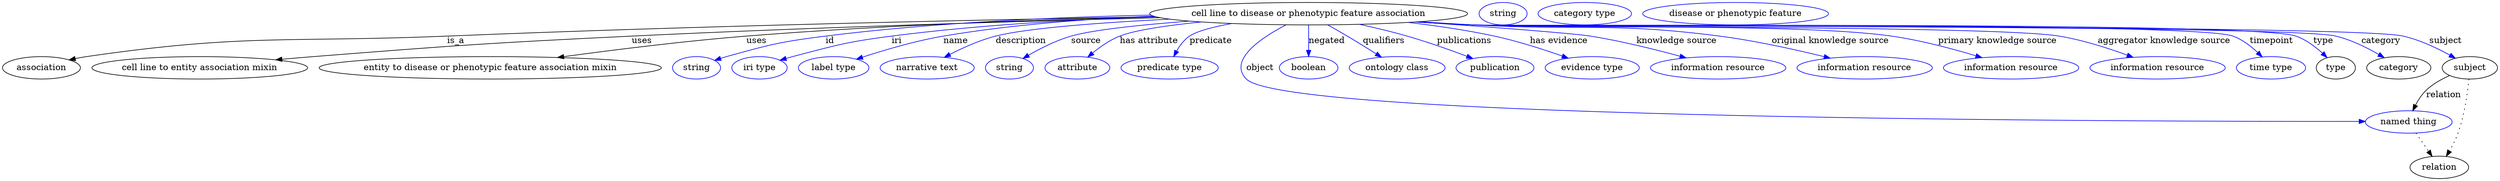 digraph {
	graph [bb="0,0,3998.6,283"];
	node [label="\N"];
	"cell line to disease or phenotypic feature association"	[height=0.5,
		label="cell line to disease or phenotypic feature association",
		pos="2092.4,265",
		width=7.0771];
	association	[height=0.5,
		pos="62.394,178",
		width=1.7332];
	"cell line to disease or phenotypic feature association" -> association	[label=is_a,
		lp="726.39,221.5",
		pos="e,106.47,190.84 1847.1,260.12 1571.1,255.2 1109.4,245.35 712.39,229 454.86,218.4 388.4,233.49 133.39,196 127.91,195.19 122.22,194.17 \
116.57,193.02"];
	"cell line to entity association mixin"	[height=0.5,
		pos="315.39,178",
		width=4.8024];
	"cell line to disease or phenotypic feature association" -> "cell line to entity association mixin"	[label=uses,
		lp="1023.9,221.5",
		pos="e,436.75,190.82 1854.5,258.54 1634.6,252.97 1298.8,243.13 1007.4,229 780.52,218 723.83,213.9 497.39,196 481,194.7 463.78,193.24 \
446.75,191.72"];
	"entity to disease or phenotypic feature association mixin"	[height=0.5,
		pos="780.39,178",
		width=7.6188];
	"cell line to disease or phenotypic feature association" -> "entity to disease or phenotypic feature association mixin"	[label=uses,
		lp="1207.9,221.5",
		pos="e,888.32,194.59 1847.8,259.93 1666.4,255.59 1413.2,246.77 1191.4,229 1092.3,221.07 980.43,207.12 898.42,195.97"];
	id	[color=blue,
		height=0.5,
		label=string,
		pos="1111.4,178",
		width=1.0652];
	"cell line to disease or phenotypic feature association" -> id	[color=blue,
		label=id,
		lp="1325.4,221.5",
		pos="e,1140.4,189.98 1839.2,262.72 1687.6,259.42 1491.4,250.72 1318.4,229 1246.8,220.01 1228.9,215.43 1159.4,196 1156.3,195.13 1153.1,\
194.17 1149.9,193.15",
		style=solid];
	iri	[color=blue,
		height=0.5,
		label="iri type",
		pos="1212.4,178",
		width=1.2277];
	"cell line to disease or phenotypic feature association" -> iri	[color=blue,
		label=iri,
		lp="1431.4,221.5",
		pos="e,1245.3,190.15 1846.9,260.18 1720,255.93 1563,247.12 1423.4,229 1352.3,219.77 1334.8,214.31 1265.4,196 1262,195.11 1258.5,194.13 \
1255.1,193.11",
		style=solid];
	name	[color=blue,
		height=0.5,
		label="label type",
		pos="1331.4,178",
		width=1.5707];
	"cell line to disease or phenotypic feature association" -> name	[color=blue,
		label=name,
		lp="1526.4,221.5",
		pos="e,1367.7,191.91 1843.3,261.13 1738.7,256.82 1616,247.7 1506.4,229 1461.9,221.41 1412.5,206.71 1377.6,195.21",
		style=solid];
	description	[color=blue,
		height=0.5,
		label="narrative text",
		pos="1481.4,178",
		width=2.0943];
	"cell line to disease or phenotypic feature association" -> description	[color=blue,
		label=description,
		lp="1630.9,221.5",
		pos="e,1508.6,194.84 1869.5,256.26 1760.9,250.92 1642.6,242.31 1590.4,229 1565,222.53 1538.3,210.35 1517.6,199.63",
		style=solid];
	source	[color=blue,
		height=0.5,
		label=string,
		pos="1613.4,178",
		width=1.0652];
	"cell line to disease or phenotypic feature association" -> source	[color=blue,
		label=source,
		lp="1735.4,221.5",
		pos="e,1635,193.06 1901,253.11 1825,247.39 1747.2,239.37 1711.4,229 1687.4,222.06 1662.4,209.19 1643.6,198.24",
		style=solid];
	"has attribute"	[color=blue,
		height=0.5,
		label=attribute,
		pos="1721.4,178",
		width=1.4443];
	"cell line to disease or phenotypic feature association" -> "has attribute"	[color=blue,
		label="has attribute",
		lp="1836.4,221.5",
		pos="e,1738,195.14 1920.2,251.72 1866.2,246.22 1814.2,238.73 1789.4,229 1773.5,222.77 1758.1,211.9 1745.9,201.88",
		style=solid];
	predicate	[color=blue,
		height=0.5,
		label="predicate type",
		pos="1869.4,178",
		width=2.1665];
	"cell line to disease or phenotypic feature association" -> predicate	[color=blue,
		label=predicate,
		lp="1935.4,221.5",
		pos="e,1876,196.02 1969,249.16 1939.8,243.91 1913.6,237.22 1901.4,229 1892.6,223.12 1885.8,213.94 1880.7,205.04",
		style=solid];
	object	[color=blue,
		height=0.5,
		label="named thing",
		pos="3856.4,91",
		width=1.9318];
	"cell line to disease or phenotypic feature association" -> object	[color=blue,
		label=object,
		lp="2014.4,178",
		pos="e,3786.8,91.868 2056.1,247.05 2016.6,226.46 1962.8,190.65 1992.4,160 2055.2,94.894 3428.2,91.636 3776.6,91.86",
		style=solid];
	negated	[color=blue,
		height=0.5,
		label=boolean,
		pos="2092.4,178",
		width=1.2999];
	"cell line to disease or phenotypic feature association" -> negated	[color=blue,
		label=negated,
		lp="2121.4,221.5",
		pos="e,2092.4,196.18 2092.4,246.8 2092.4,235.16 2092.4,219.55 2092.4,206.24",
		style=solid];
	qualifiers	[color=blue,
		height=0.5,
		label="ontology class",
		pos="2233.4,178",
		width=2.1304];
	"cell line to disease or phenotypic feature association" -> qualifiers	[color=blue,
		label=qualifiers,
		lp="2212.9,221.5",
		pos="e,2208.7,195.09 2123.2,247.04 2133.2,241.4 2144.3,235.03 2154.4,229 2169.5,219.98 2185.9,209.64 2199.9,200.72",
		style=solid];
	publications	[color=blue,
		height=0.5,
		label=publication,
		pos="2390.4,178",
		width=1.7332];
	"cell line to disease or phenotypic feature association" -> publications	[color=blue,
		label=publications,
		lp="2341.4,221.5",
		pos="e,2355.1,192.98 2174.1,247.94 2198.8,242.55 2225.8,236.08 2250.4,229 2282.6,219.71 2318.3,206.96 2345.5,196.66",
		style=solid];
	"has evidence"	[color=blue,
		height=0.5,
		label="evidence type",
		pos="2546.4,178",
		width=2.0943];
	"cell line to disease or phenotypic feature association" -> "has evidence"	[color=blue,
		label="has evidence",
		lp="2492.9,221.5",
		pos="e,2507.9,193.53 2251.7,250.9 2296.5,245.68 2345.1,238.57 2389.4,229 2426.6,220.96 2467.6,207.76 2498.3,196.95",
		style=solid];
	"knowledge source"	[color=blue,
		height=0.5,
		label="information resource",
		pos="2748.4,178",
		width=3.015];
	"cell line to disease or phenotypic feature association" -> "knowledge source"	[color=blue,
		label="knowledge source",
		lp="2681.9,221.5",
		pos="e,2697,193.97 2266.5,251.84 2381.5,243.58 2516,233.37 2543.4,229 2592.4,221.18 2646.8,207.66 2687.3,196.64",
		style=solid];
	"original knowledge source"	[color=blue,
		height=0.5,
		label="information resource",
		pos="2983.4,178",
		width=3.015];
	"cell line to disease or phenotypic feature association" -> "original knowledge source"	[color=blue,
		label="original knowledge source",
		lp="2928.4,221.5",
		pos="e,2928.3,193.53 2270.2,252.09 2299,250.3 2328.5,248.53 2356.4,247 2531.4,237.37 2576.5,251.47 2750.4,229 2807.7,221.59 2871.9,207.37 \
2918.4,195.98",
		style=solid];
	"primary knowledge source"	[color=blue,
		height=0.5,
		label="information resource",
		pos="3218.4,178",
		width=3.015];
	"cell line to disease or phenotypic feature association" -> "primary knowledge source"	[color=blue,
		label="primary knowledge source",
		lp="3196.4,221.5",
		pos="e,3171.7,194.37 2266.7,251.85 2296.6,250.03 2327.4,248.32 2356.4,247 2505.2,240.21 2878.9,249.9 3026.4,229 3072.7,222.43 3124,208.75 \
3161.8,197.36",
		style=solid];
	"aggregator knowledge source"	[color=blue,
		height=0.5,
		label="information resource",
		pos="3453.4,178",
		width=3.015];
	"cell line to disease or phenotypic feature association" -> "aggregator knowledge source"	[color=blue,
		label="aggregator knowledge source",
		lp="3463.9,221.5",
		pos="e,3414.2,194.87 2265.2,251.75 2295.6,249.92 2326.9,248.23 2356.4,247 2460.7,242.65 3192.4,245.92 3295.4,229 3332.9,222.83 3373.8,\
209.7 3404.6,198.45",
		style=solid];
	timepoint	[color=blue,
		height=0.5,
		label="time type",
		pos="3635.4,178",
		width=1.5346];
	"cell line to disease or phenotypic feature association" -> timepoint	[color=blue,
		label=timepoint,
		lp="3636.4,221.5",
		pos="e,3621.2,195.45 2264.2,251.7 2294.9,249.86 2326.6,248.18 2356.4,247 2424,244.32 3510.8,252.25 3574.4,229 3589.3,223.55 3603.2,212.79 \
3614,202.64",
		style=solid];
	type	[height=0.5,
		pos="3739.4,178",
		width=0.86659];
	"cell line to disease or phenotypic feature association" -> type	[color=blue,
		label=type,
		lp="3719.4,221.5",
		pos="e,3725.3,194.49 2264.2,251.67 2294.9,249.83 2326.6,248.16 2356.4,247 2429.6,244.14 3606.3,253.33 3675.4,229 3691.4,223.37 3706.5,\
212 3718,201.52",
		style=solid];
	category	[height=0.5,
		pos="3840.4,178",
		width=1.4263];
	"cell line to disease or phenotypic feature association" -> category	[color=blue,
		label=category,
		lp="3811.9,221.5",
		pos="e,3817.1,194.33 2263.8,251.68 2294.6,249.83 2326.4,248.16 2356.4,247 2433.2,244.03 3664.7,246.99 3739.4,229 3763.9,223.11 3789.2,\
210.51 3808.4,199.44",
		style=solid];
	subject	[height=0.5,
		pos="3954.4,178",
		width=1.2277];
	"cell line to disease or phenotypic feature association" -> subject	[color=blue,
		label=subject,
		lp="3915.4,221.5",
		pos="e,3931.2,193.38 2263.8,251.66 2294.6,249.81 2326.4,248.14 2356.4,247 2439.2,243.84 3766.6,247.45 3847.4,229 3873.9,222.94 3901.7,\
209.73 3922.3,198.41",
		style=solid];
	relation	[height=0.5,
		pos="3905.4,18",
		width=1.2999];
	object -> relation	[pos="e,3893.9,35.705 3868,73.174 3874,64.509 3881.4,53.768 3888,44.141",
		style=dotted];
	association_type	[color=blue,
		height=0.5,
		label=string,
		pos="2403.4,265",
		width=1.0652];
	association_category	[color=blue,
		height=0.5,
		label="category type",
		pos="2534.4,265",
		width=2.0762];
	subject -> object	[label=relation,
		lp="3912.4,134.5",
		pos="e,3862.8,108.97 3921.9,165.59 3909.1,159.94 3895,152.13 3884.4,142 3877.4,135.31 3871.7,126.48 3867.3,118.1"];
	subject -> relation	[pos="e,3916.6,35.828 3953,159.99 3950.9,139.02 3946,102.55 3935.4,73 3931.9,63.258 3926.8,53.189 3921.8,44.423",
		style=dotted];
	"cell line to disease or phenotypic feature association_subject"	[color=blue,
		height=0.5,
		label="disease or phenotypic feature",
		pos="2776.4,265",
		width=4.1344];
}
